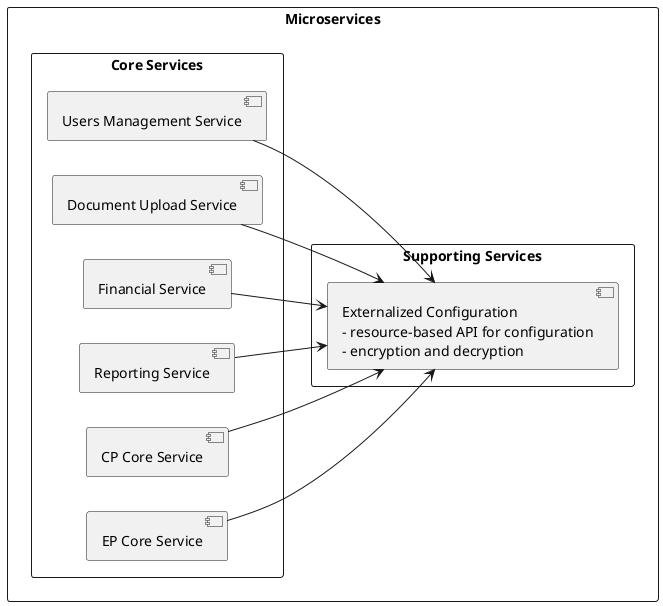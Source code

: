 @startuml
left to right direction
rectangle "Microservices" {
  rectangle "Supporting Services"{
    component Configuration [
      Externalized Configuration
      - resource-based API for configuration
      - encryption and decryption
    ]
  }
  rectangle "Core Services" as Core {
    [Users Management Service] as User
    [Document Upload Service] as Upload
    [Financial Service] as Financial
    [Reporting Service] as Reporting
    [CP Core Service] as CpCore
    [EP Core Service] as EpCore
  }
  CpCore --> Configuration
  EpCore --> Configuration
  User --> Configuration
  Upload --> Configuration
  Financial --> Configuration
  Reporting --> Configuration
}
@enduml